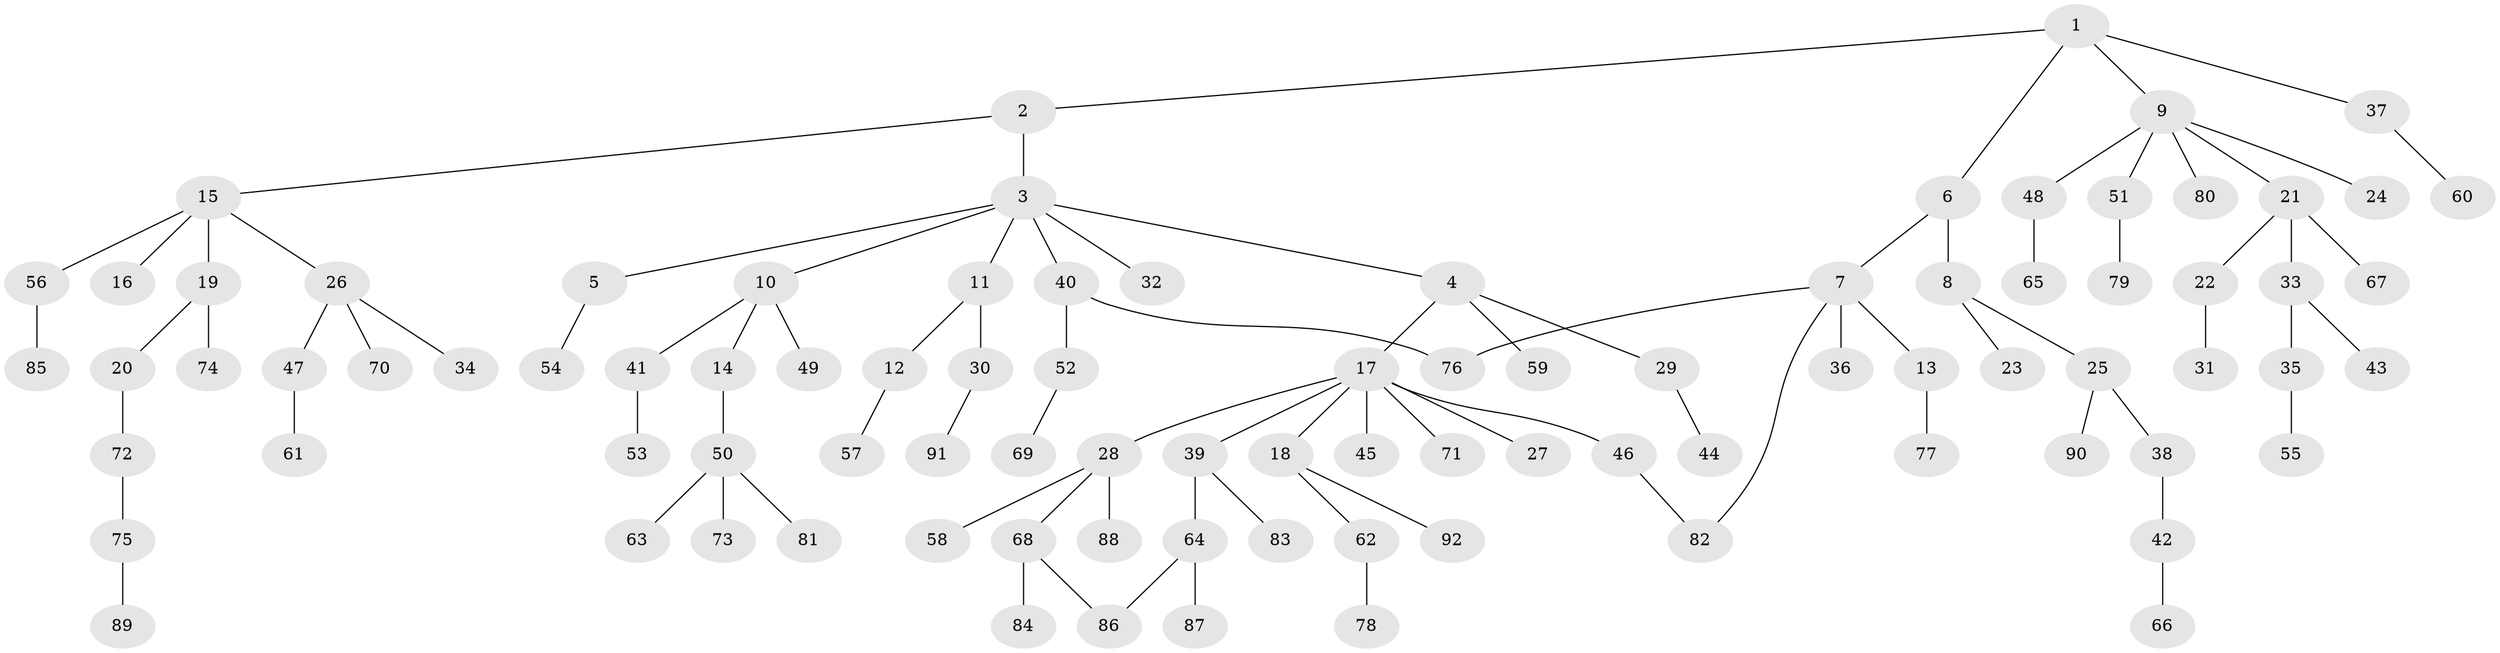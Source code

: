 // Generated by graph-tools (version 1.1) at 2025/34/03/09/25 02:34:17]
// undirected, 92 vertices, 94 edges
graph export_dot {
graph [start="1"]
  node [color=gray90,style=filled];
  1;
  2;
  3;
  4;
  5;
  6;
  7;
  8;
  9;
  10;
  11;
  12;
  13;
  14;
  15;
  16;
  17;
  18;
  19;
  20;
  21;
  22;
  23;
  24;
  25;
  26;
  27;
  28;
  29;
  30;
  31;
  32;
  33;
  34;
  35;
  36;
  37;
  38;
  39;
  40;
  41;
  42;
  43;
  44;
  45;
  46;
  47;
  48;
  49;
  50;
  51;
  52;
  53;
  54;
  55;
  56;
  57;
  58;
  59;
  60;
  61;
  62;
  63;
  64;
  65;
  66;
  67;
  68;
  69;
  70;
  71;
  72;
  73;
  74;
  75;
  76;
  77;
  78;
  79;
  80;
  81;
  82;
  83;
  84;
  85;
  86;
  87;
  88;
  89;
  90;
  91;
  92;
  1 -- 2;
  1 -- 6;
  1 -- 9;
  1 -- 37;
  2 -- 3;
  2 -- 15;
  3 -- 4;
  3 -- 5;
  3 -- 10;
  3 -- 11;
  3 -- 32;
  3 -- 40;
  4 -- 17;
  4 -- 29;
  4 -- 59;
  5 -- 54;
  6 -- 7;
  6 -- 8;
  7 -- 13;
  7 -- 36;
  7 -- 82;
  7 -- 76;
  8 -- 23;
  8 -- 25;
  9 -- 21;
  9 -- 24;
  9 -- 48;
  9 -- 51;
  9 -- 80;
  10 -- 14;
  10 -- 41;
  10 -- 49;
  11 -- 12;
  11 -- 30;
  12 -- 57;
  13 -- 77;
  14 -- 50;
  15 -- 16;
  15 -- 19;
  15 -- 26;
  15 -- 56;
  17 -- 18;
  17 -- 27;
  17 -- 28;
  17 -- 39;
  17 -- 45;
  17 -- 46;
  17 -- 71;
  18 -- 62;
  18 -- 92;
  19 -- 20;
  19 -- 74;
  20 -- 72;
  21 -- 22;
  21 -- 33;
  21 -- 67;
  22 -- 31;
  25 -- 38;
  25 -- 90;
  26 -- 34;
  26 -- 47;
  26 -- 70;
  28 -- 58;
  28 -- 68;
  28 -- 88;
  29 -- 44;
  30 -- 91;
  33 -- 35;
  33 -- 43;
  35 -- 55;
  37 -- 60;
  38 -- 42;
  39 -- 64;
  39 -- 83;
  40 -- 52;
  40 -- 76;
  41 -- 53;
  42 -- 66;
  46 -- 82;
  47 -- 61;
  48 -- 65;
  50 -- 63;
  50 -- 73;
  50 -- 81;
  51 -- 79;
  52 -- 69;
  56 -- 85;
  62 -- 78;
  64 -- 87;
  64 -- 86;
  68 -- 84;
  68 -- 86;
  72 -- 75;
  75 -- 89;
}
